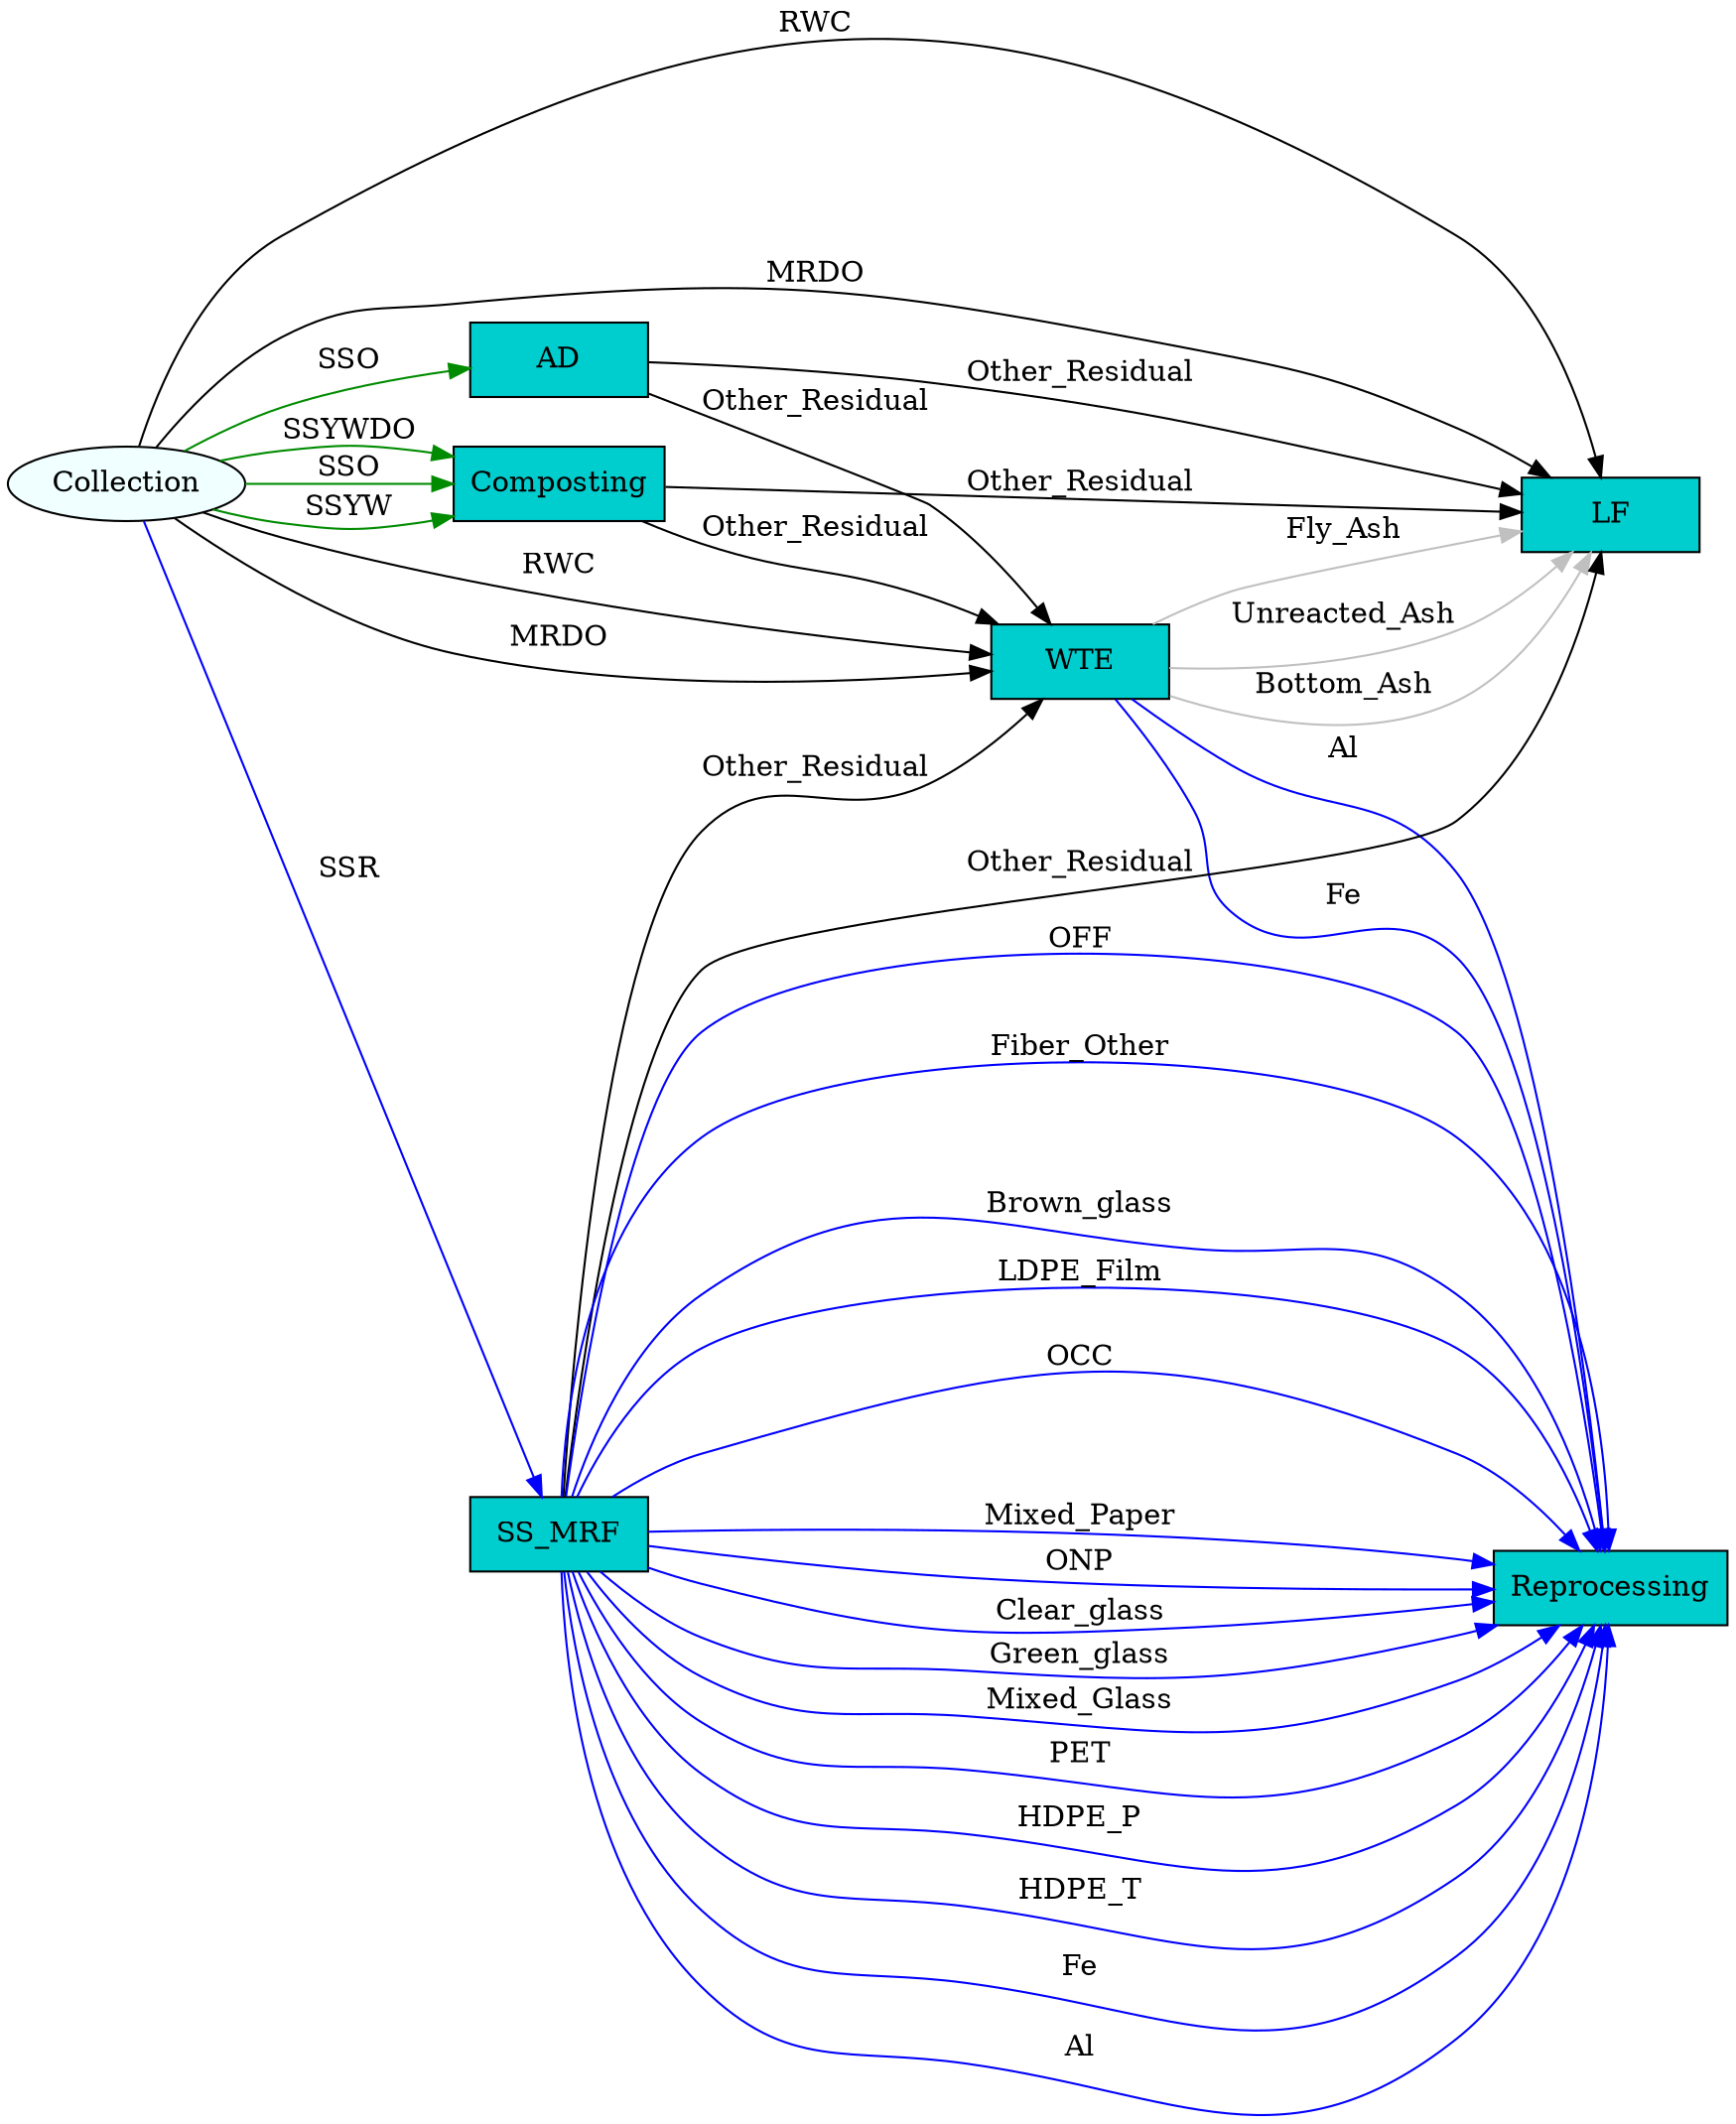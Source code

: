 digraph SWM_network_optimization {
	graph [rankdir=LR]
	LF [fillcolor=cyan3 shape=rectangle style=filled width=1.2]
	Composting [fillcolor=cyan3 shape=rectangle style=filled width=1.2]
	AD [fillcolor=cyan3 shape=rectangle style=filled width=1.2]
	WTE [fillcolor=cyan3 shape=rectangle style=filled width=1.2]
	SS_MRF [fillcolor=cyan3 shape=rectangle style=filled width=1.2]
	Reprocessing [fillcolor=cyan3 shape=rectangle style=filled width=1.2]
	Collection [fillcolor=azure shape=oval style=filled width=1.2]
	Composting -> LF [label=Other_Residual color=black]
	Composting -> WTE [label=Other_Residual color=black]
	AD -> LF [label=Other_Residual color=black]
	AD -> WTE [label=Other_Residual color=black]
	SS_MRF -> LF [label=Other_Residual color=black]
	SS_MRF -> WTE [label=Other_Residual color=black]
	Collection -> LF [label=RWC color=black]
	Collection -> WTE [label=RWC color=black]
	Collection -> Composting [label=SSO color=green4]
	Collection -> AD [label=SSO color=green4]
	Collection -> LF [label=MRDO color=black]
	Collection -> WTE [label=MRDO color=black]
	WTE -> LF [label=Bottom_Ash color=gray]
	WTE -> LF [label=Fly_Ash color=gray]
	WTE -> LF [label=Unreacted_Ash color=gray]
	WTE -> Reprocessing [label=Al color=blue]
	WTE -> Reprocessing [label=Fe color=blue]
	SS_MRF -> Reprocessing [label=LDPE_Film color=blue]
	SS_MRF -> Reprocessing [label=OCC color=blue]
	SS_MRF -> Reprocessing [label=Mixed_Paper color=blue]
	SS_MRF -> Reprocessing [label=ONP color=blue]
	SS_MRF -> Reprocessing [label=OFF color=blue]
	SS_MRF -> Reprocessing [label=Fiber_Other color=blue]
	SS_MRF -> Reprocessing [label=Brown_glass color=blue]
	SS_MRF -> Reprocessing [label=Clear_glass color=blue]
	SS_MRF -> Reprocessing [label=Green_glass color=blue]
	SS_MRF -> Reprocessing [label=Mixed_Glass color=blue]
	SS_MRF -> Reprocessing [label=PET color=blue]
	SS_MRF -> Reprocessing [label=HDPE_P color=blue]
	SS_MRF -> Reprocessing [label=HDPE_T color=blue]
	SS_MRF -> Reprocessing [label=Fe color=blue]
	SS_MRF -> Reprocessing [label=Al color=blue]
	Collection -> SS_MRF [label=SSR color=blue]
	Collection -> Composting [label=SSYW color=green4]
	Collection -> Composting [label=SSYWDO color=green4]
}
